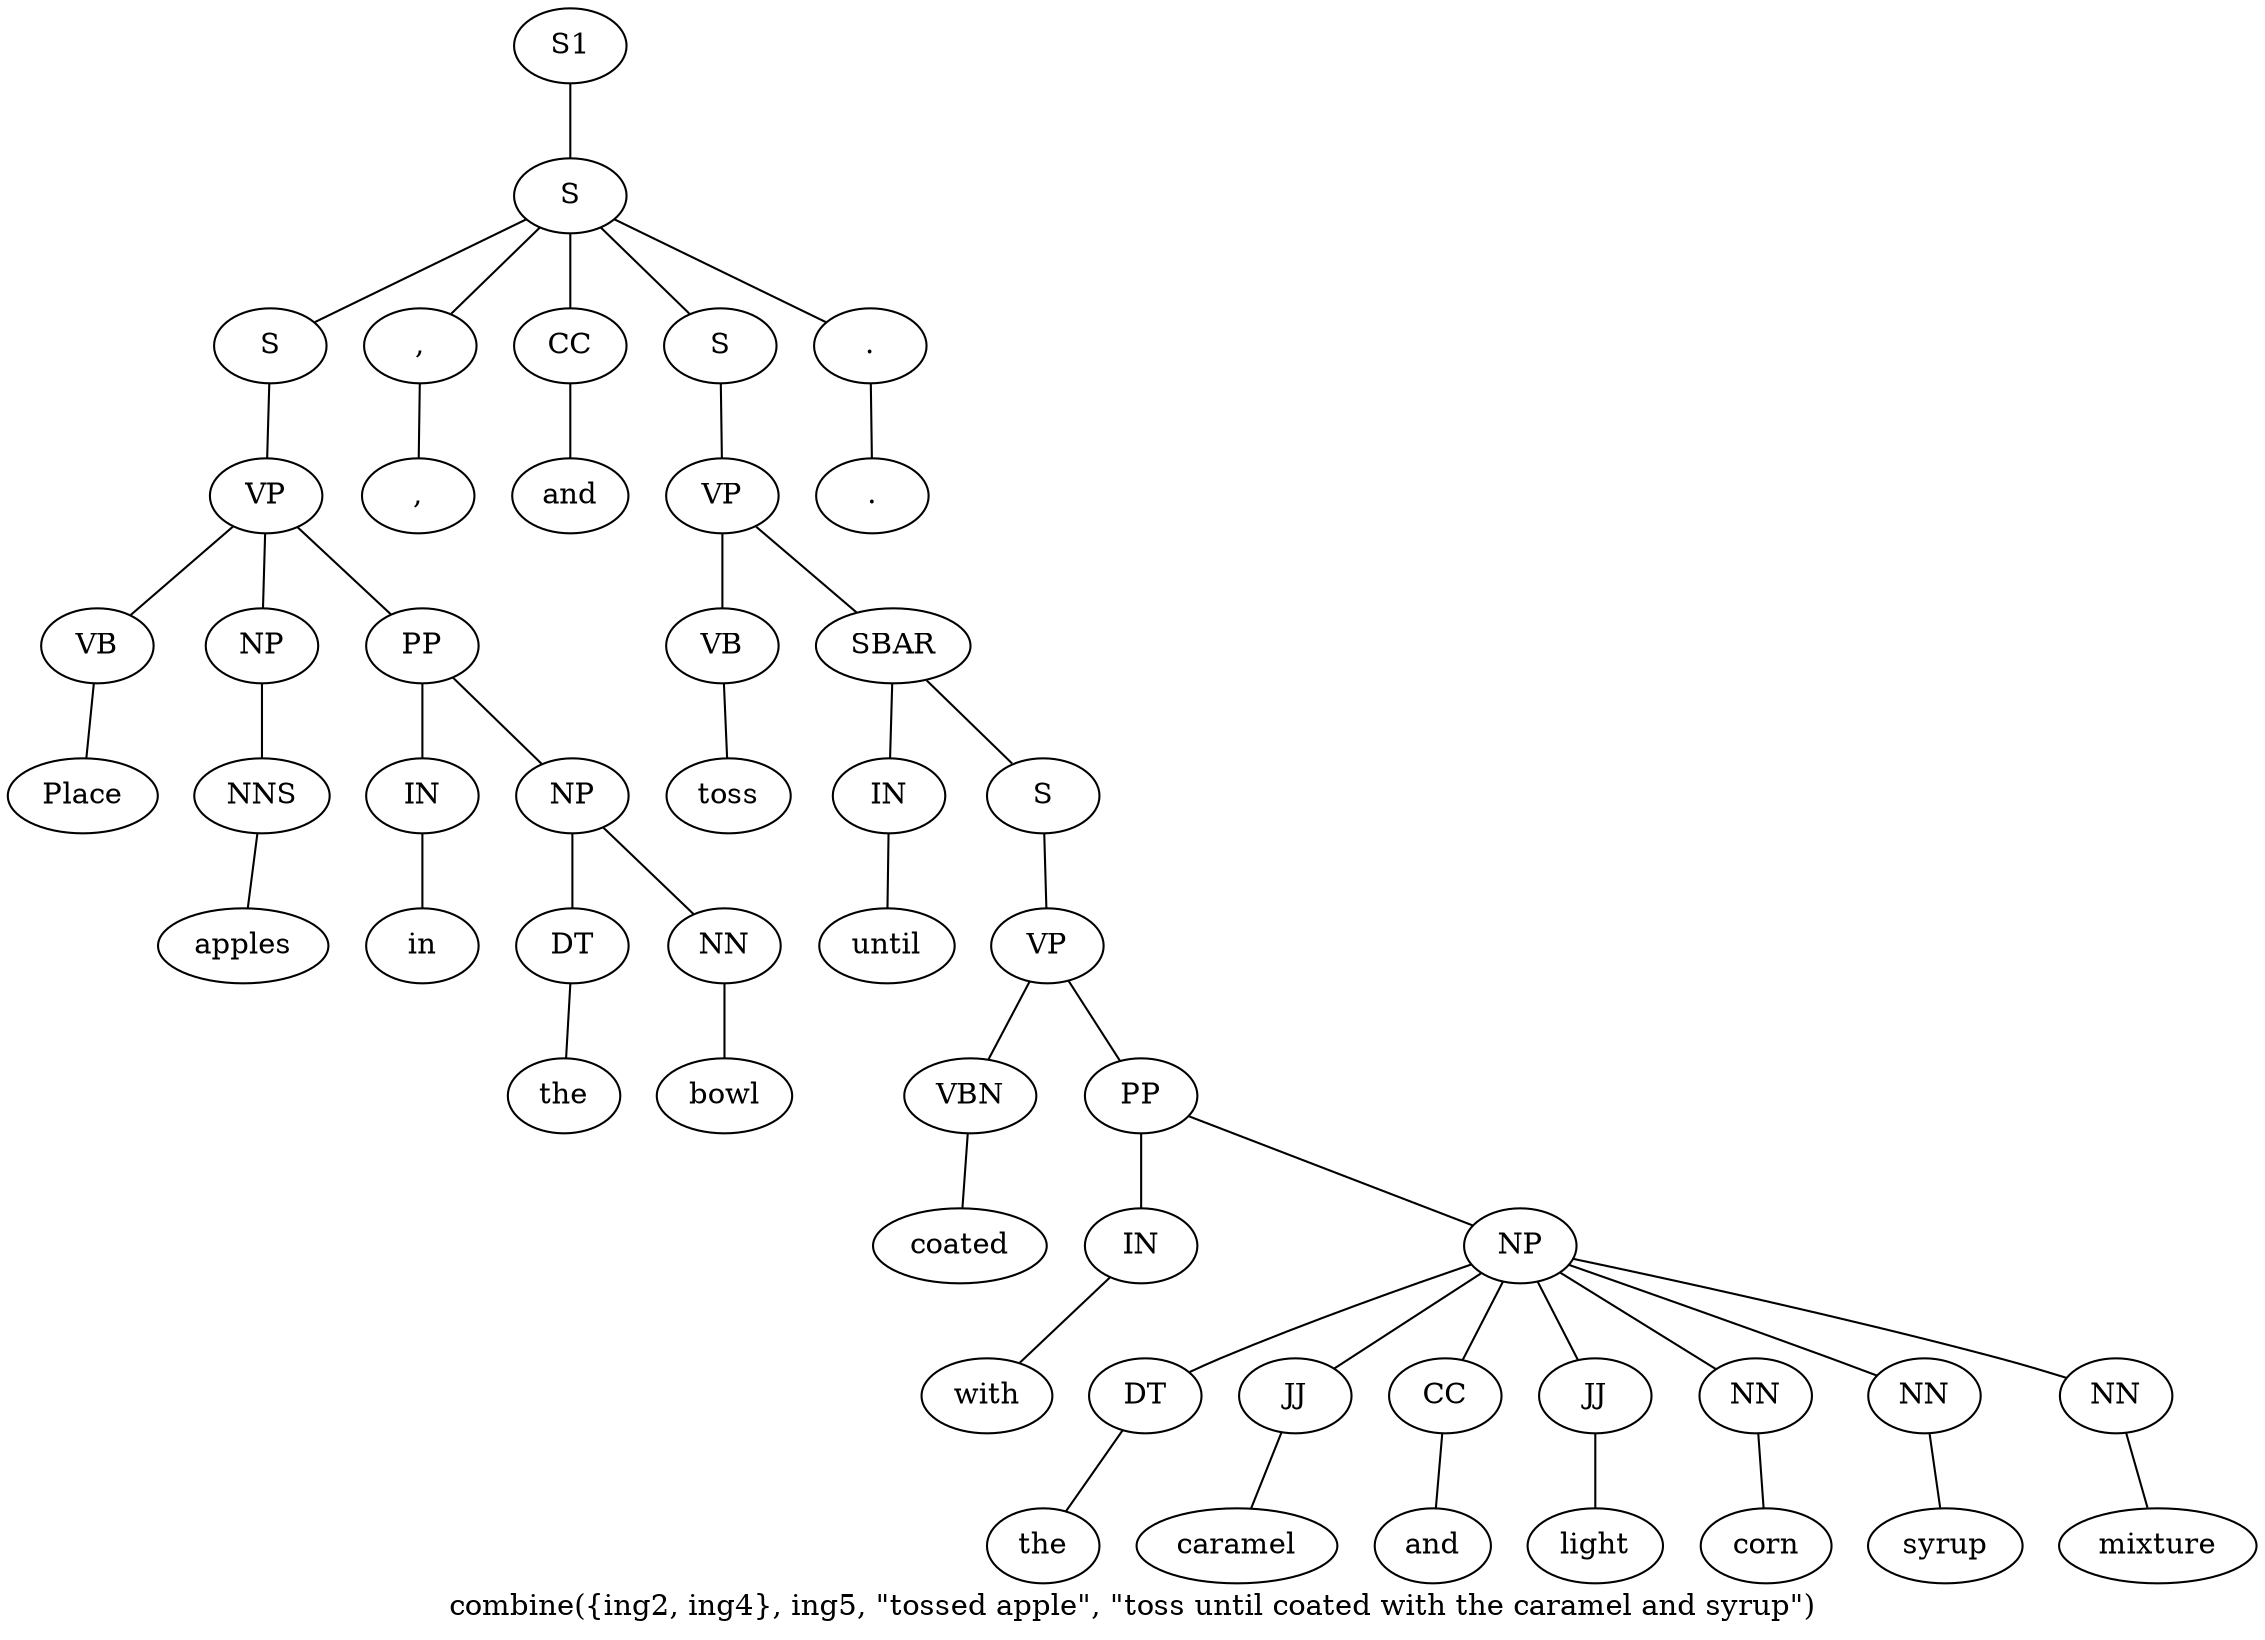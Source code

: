 graph SyntaxGraph {
	label = "combine({ing2, ing4}, ing5, \"tossed apple\", \"toss until coated with the caramel and syrup\")";
	Node0 [label="S1"];
	Node1 [label="S"];
	Node2 [label="S"];
	Node3 [label="VP"];
	Node4 [label="VB"];
	Node5 [label="Place"];
	Node6 [label="NP"];
	Node7 [label="NNS"];
	Node8 [label="apples"];
	Node9 [label="PP"];
	Node10 [label="IN"];
	Node11 [label="in"];
	Node12 [label="NP"];
	Node13 [label="DT"];
	Node14 [label="the"];
	Node15 [label="NN"];
	Node16 [label="bowl"];
	Node17 [label=","];
	Node18 [label=","];
	Node19 [label="CC"];
	Node20 [label="and"];
	Node21 [label="S"];
	Node22 [label="VP"];
	Node23 [label="VB"];
	Node24 [label="toss"];
	Node25 [label="SBAR"];
	Node26 [label="IN"];
	Node27 [label="until"];
	Node28 [label="S"];
	Node29 [label="VP"];
	Node30 [label="VBN"];
	Node31 [label="coated"];
	Node32 [label="PP"];
	Node33 [label="IN"];
	Node34 [label="with"];
	Node35 [label="NP"];
	Node36 [label="DT"];
	Node37 [label="the"];
	Node38 [label="JJ"];
	Node39 [label="caramel"];
	Node40 [label="CC"];
	Node41 [label="and"];
	Node42 [label="JJ"];
	Node43 [label="light"];
	Node44 [label="NN"];
	Node45 [label="corn"];
	Node46 [label="NN"];
	Node47 [label="syrup"];
	Node48 [label="NN"];
	Node49 [label="mixture"];
	Node50 [label="."];
	Node51 [label="."];

	Node0 -- Node1;
	Node1 -- Node2;
	Node1 -- Node17;
	Node1 -- Node19;
	Node1 -- Node21;
	Node1 -- Node50;
	Node2 -- Node3;
	Node3 -- Node4;
	Node3 -- Node6;
	Node3 -- Node9;
	Node4 -- Node5;
	Node6 -- Node7;
	Node7 -- Node8;
	Node9 -- Node10;
	Node9 -- Node12;
	Node10 -- Node11;
	Node12 -- Node13;
	Node12 -- Node15;
	Node13 -- Node14;
	Node15 -- Node16;
	Node17 -- Node18;
	Node19 -- Node20;
	Node21 -- Node22;
	Node22 -- Node23;
	Node22 -- Node25;
	Node23 -- Node24;
	Node25 -- Node26;
	Node25 -- Node28;
	Node26 -- Node27;
	Node28 -- Node29;
	Node29 -- Node30;
	Node29 -- Node32;
	Node30 -- Node31;
	Node32 -- Node33;
	Node32 -- Node35;
	Node33 -- Node34;
	Node35 -- Node36;
	Node35 -- Node38;
	Node35 -- Node40;
	Node35 -- Node42;
	Node35 -- Node44;
	Node35 -- Node46;
	Node35 -- Node48;
	Node36 -- Node37;
	Node38 -- Node39;
	Node40 -- Node41;
	Node42 -- Node43;
	Node44 -- Node45;
	Node46 -- Node47;
	Node48 -- Node49;
	Node50 -- Node51;
}